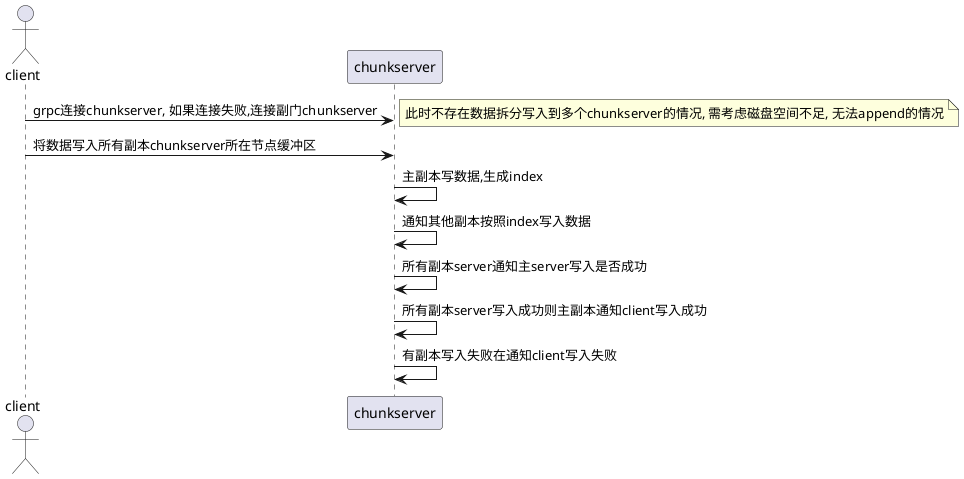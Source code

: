 @startuml
actor client
client -> chunkserver: grpc连接chunkserver, 如果连接失败,连接副门chunkserver
note right: 此时不存在数据拆分写入到多个chunkserver的情况, 需考虑磁盘空间不足, 无法append的情况
client -> chunkserver: 将数据写入所有副本chunkserver所在节点缓冲区
chunkserver -> chunkserver: 主副本写数据,生成index
chunkserver -> chunkserver: 通知其他副本按照index写入数据
chunkserver -> chunkserver: 所有副本server通知主server写入是否成功
chunkserver -> chunkserver: 所有副本server写入成功则主副本通知client写入成功
chunkserver -> chunkserver: 有副本写入失败在通知client写入失败
@enduml